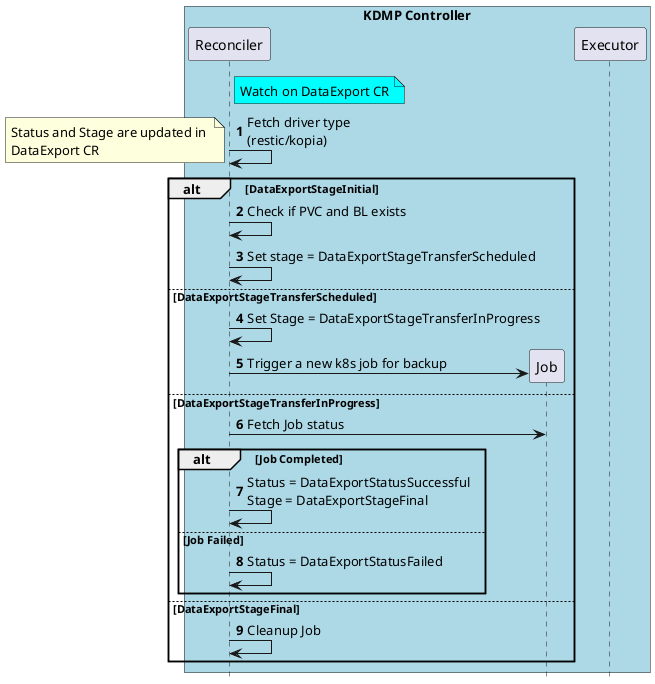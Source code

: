 @startuml
hide footbox
box "KDMP Controller" #LightBlue
participant Reconciler

note right of Reconciler #aqua
Watch on DataExport CR
end note

autonumber

Reconciler -> Reconciler: Fetch driver type \n(restic/kopia)
note left: Status and Stage are updated in \nDataExport CR

alt DataExportStageInitial
    Reconciler -> Reconciler: Check if PVC and BL exists
    Reconciler -> Reconciler: Set stage = DataExportStageTransferScheduled
else DataExportStageTransferScheduled
    Reconciler -> Reconciler: Set Stage = DataExportStageTransferInProgress
    create Job
    Reconciler -> Job: Trigger a new k8s job for backup
else DataExportStageTransferInProgress
    Reconciler -> Job: Fetch Job status
    alt Job Completed
        Reconciler -> Reconciler: Status = DataExportStatusSuccessful \nStage = DataExportStageFinal
    else Job Failed
        Reconciler -> Reconciler: Status = DataExportStatusFailed
    end
else DataExportStageFinal
    Reconciler -> Reconciler: Cleanup Job
end
participant Executor
@enduml 